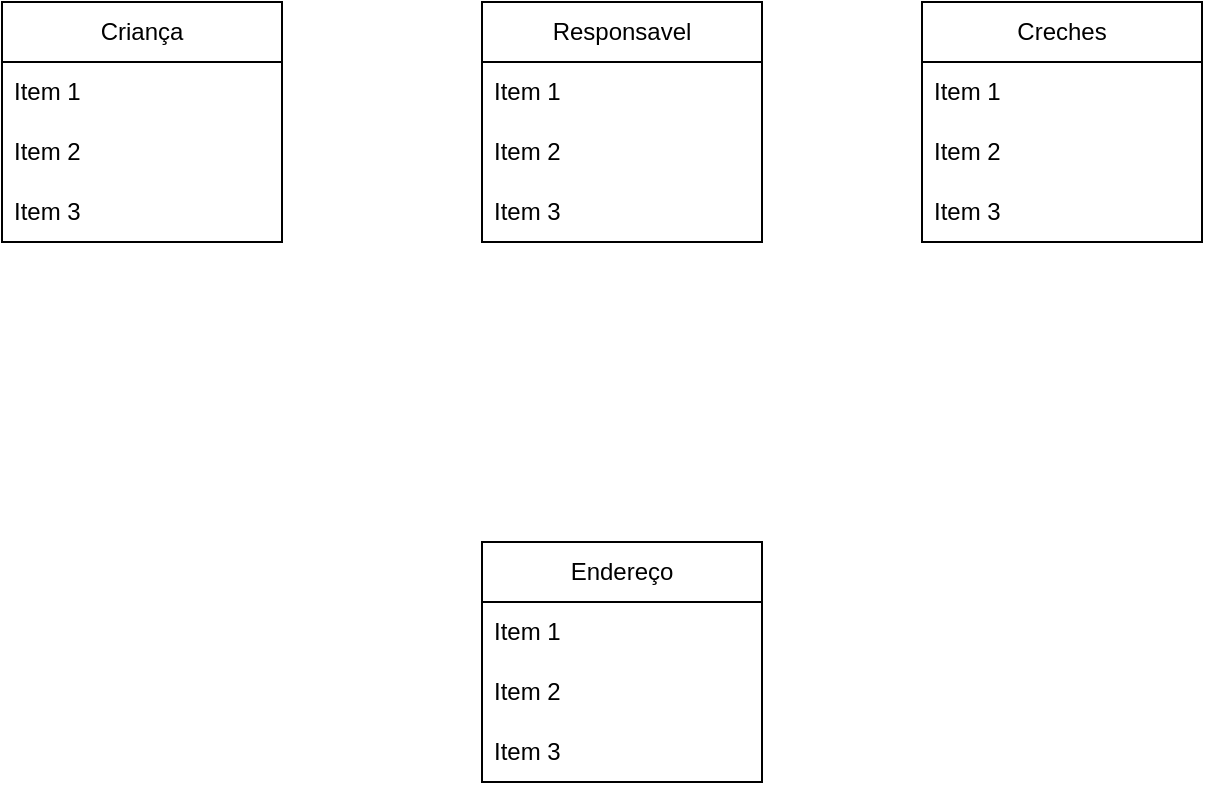 <mxfile version="26.1.2">
  <diagram name="Página-1" id="nRnScKpOEZmVmXz66blN">
    <mxGraphModel dx="794" dy="724" grid="1" gridSize="10" guides="1" tooltips="1" connect="1" arrows="1" fold="1" page="1" pageScale="1" pageWidth="827" pageHeight="1169" math="0" shadow="0">
      <root>
        <mxCell id="0" />
        <mxCell id="1" parent="0" />
        <mxCell id="W5a_YH90ra-wDbiFmjBi-3" value="Criança" style="swimlane;fontStyle=0;childLayout=stackLayout;horizontal=1;startSize=30;horizontalStack=0;resizeParent=1;resizeParentMax=0;resizeLast=0;collapsible=1;marginBottom=0;whiteSpace=wrap;html=1;" vertex="1" parent="1">
          <mxGeometry x="100" y="100" width="140" height="120" as="geometry" />
        </mxCell>
        <mxCell id="W5a_YH90ra-wDbiFmjBi-4" value="Item 1" style="text;strokeColor=none;fillColor=none;align=left;verticalAlign=middle;spacingLeft=4;spacingRight=4;overflow=hidden;points=[[0,0.5],[1,0.5]];portConstraint=eastwest;rotatable=0;whiteSpace=wrap;html=1;" vertex="1" parent="W5a_YH90ra-wDbiFmjBi-3">
          <mxGeometry y="30" width="140" height="30" as="geometry" />
        </mxCell>
        <mxCell id="W5a_YH90ra-wDbiFmjBi-5" value="Item 2" style="text;strokeColor=none;fillColor=none;align=left;verticalAlign=middle;spacingLeft=4;spacingRight=4;overflow=hidden;points=[[0,0.5],[1,0.5]];portConstraint=eastwest;rotatable=0;whiteSpace=wrap;html=1;" vertex="1" parent="W5a_YH90ra-wDbiFmjBi-3">
          <mxGeometry y="60" width="140" height="30" as="geometry" />
        </mxCell>
        <mxCell id="W5a_YH90ra-wDbiFmjBi-6" value="Item 3" style="text;strokeColor=none;fillColor=none;align=left;verticalAlign=middle;spacingLeft=4;spacingRight=4;overflow=hidden;points=[[0,0.5],[1,0.5]];portConstraint=eastwest;rotatable=0;whiteSpace=wrap;html=1;" vertex="1" parent="W5a_YH90ra-wDbiFmjBi-3">
          <mxGeometry y="90" width="140" height="30" as="geometry" />
        </mxCell>
        <mxCell id="W5a_YH90ra-wDbiFmjBi-7" value="Responsavel" style="swimlane;fontStyle=0;childLayout=stackLayout;horizontal=1;startSize=30;horizontalStack=0;resizeParent=1;resizeParentMax=0;resizeLast=0;collapsible=1;marginBottom=0;whiteSpace=wrap;html=1;" vertex="1" parent="1">
          <mxGeometry x="340" y="100" width="140" height="120" as="geometry" />
        </mxCell>
        <mxCell id="W5a_YH90ra-wDbiFmjBi-8" value="Item 1" style="text;strokeColor=none;fillColor=none;align=left;verticalAlign=middle;spacingLeft=4;spacingRight=4;overflow=hidden;points=[[0,0.5],[1,0.5]];portConstraint=eastwest;rotatable=0;whiteSpace=wrap;html=1;" vertex="1" parent="W5a_YH90ra-wDbiFmjBi-7">
          <mxGeometry y="30" width="140" height="30" as="geometry" />
        </mxCell>
        <mxCell id="W5a_YH90ra-wDbiFmjBi-9" value="Item 2" style="text;strokeColor=none;fillColor=none;align=left;verticalAlign=middle;spacingLeft=4;spacingRight=4;overflow=hidden;points=[[0,0.5],[1,0.5]];portConstraint=eastwest;rotatable=0;whiteSpace=wrap;html=1;" vertex="1" parent="W5a_YH90ra-wDbiFmjBi-7">
          <mxGeometry y="60" width="140" height="30" as="geometry" />
        </mxCell>
        <mxCell id="W5a_YH90ra-wDbiFmjBi-10" value="Item 3" style="text;strokeColor=none;fillColor=none;align=left;verticalAlign=middle;spacingLeft=4;spacingRight=4;overflow=hidden;points=[[0,0.5],[1,0.5]];portConstraint=eastwest;rotatable=0;whiteSpace=wrap;html=1;" vertex="1" parent="W5a_YH90ra-wDbiFmjBi-7">
          <mxGeometry y="90" width="140" height="30" as="geometry" />
        </mxCell>
        <mxCell id="W5a_YH90ra-wDbiFmjBi-11" value="Creches" style="swimlane;fontStyle=0;childLayout=stackLayout;horizontal=1;startSize=30;horizontalStack=0;resizeParent=1;resizeParentMax=0;resizeLast=0;collapsible=1;marginBottom=0;whiteSpace=wrap;html=1;" vertex="1" parent="1">
          <mxGeometry x="560" y="100" width="140" height="120" as="geometry" />
        </mxCell>
        <mxCell id="W5a_YH90ra-wDbiFmjBi-12" value="Item 1" style="text;strokeColor=none;fillColor=none;align=left;verticalAlign=middle;spacingLeft=4;spacingRight=4;overflow=hidden;points=[[0,0.5],[1,0.5]];portConstraint=eastwest;rotatable=0;whiteSpace=wrap;html=1;" vertex="1" parent="W5a_YH90ra-wDbiFmjBi-11">
          <mxGeometry y="30" width="140" height="30" as="geometry" />
        </mxCell>
        <mxCell id="W5a_YH90ra-wDbiFmjBi-13" value="Item 2" style="text;strokeColor=none;fillColor=none;align=left;verticalAlign=middle;spacingLeft=4;spacingRight=4;overflow=hidden;points=[[0,0.5],[1,0.5]];portConstraint=eastwest;rotatable=0;whiteSpace=wrap;html=1;" vertex="1" parent="W5a_YH90ra-wDbiFmjBi-11">
          <mxGeometry y="60" width="140" height="30" as="geometry" />
        </mxCell>
        <mxCell id="W5a_YH90ra-wDbiFmjBi-14" value="Item 3" style="text;strokeColor=none;fillColor=none;align=left;verticalAlign=middle;spacingLeft=4;spacingRight=4;overflow=hidden;points=[[0,0.5],[1,0.5]];portConstraint=eastwest;rotatable=0;whiteSpace=wrap;html=1;" vertex="1" parent="W5a_YH90ra-wDbiFmjBi-11">
          <mxGeometry y="90" width="140" height="30" as="geometry" />
        </mxCell>
        <mxCell id="W5a_YH90ra-wDbiFmjBi-15" value="Endereço" style="swimlane;fontStyle=0;childLayout=stackLayout;horizontal=1;startSize=30;horizontalStack=0;resizeParent=1;resizeParentMax=0;resizeLast=0;collapsible=1;marginBottom=0;whiteSpace=wrap;html=1;" vertex="1" parent="1">
          <mxGeometry x="340" y="370" width="140" height="120" as="geometry" />
        </mxCell>
        <mxCell id="W5a_YH90ra-wDbiFmjBi-16" value="Item 1" style="text;strokeColor=none;fillColor=none;align=left;verticalAlign=middle;spacingLeft=4;spacingRight=4;overflow=hidden;points=[[0,0.5],[1,0.5]];portConstraint=eastwest;rotatable=0;whiteSpace=wrap;html=1;" vertex="1" parent="W5a_YH90ra-wDbiFmjBi-15">
          <mxGeometry y="30" width="140" height="30" as="geometry" />
        </mxCell>
        <mxCell id="W5a_YH90ra-wDbiFmjBi-17" value="Item 2" style="text;strokeColor=none;fillColor=none;align=left;verticalAlign=middle;spacingLeft=4;spacingRight=4;overflow=hidden;points=[[0,0.5],[1,0.5]];portConstraint=eastwest;rotatable=0;whiteSpace=wrap;html=1;" vertex="1" parent="W5a_YH90ra-wDbiFmjBi-15">
          <mxGeometry y="60" width="140" height="30" as="geometry" />
        </mxCell>
        <mxCell id="W5a_YH90ra-wDbiFmjBi-18" value="Item 3" style="text;strokeColor=none;fillColor=none;align=left;verticalAlign=middle;spacingLeft=4;spacingRight=4;overflow=hidden;points=[[0,0.5],[1,0.5]];portConstraint=eastwest;rotatable=0;whiteSpace=wrap;html=1;" vertex="1" parent="W5a_YH90ra-wDbiFmjBi-15">
          <mxGeometry y="90" width="140" height="30" as="geometry" />
        </mxCell>
      </root>
    </mxGraphModel>
  </diagram>
</mxfile>
